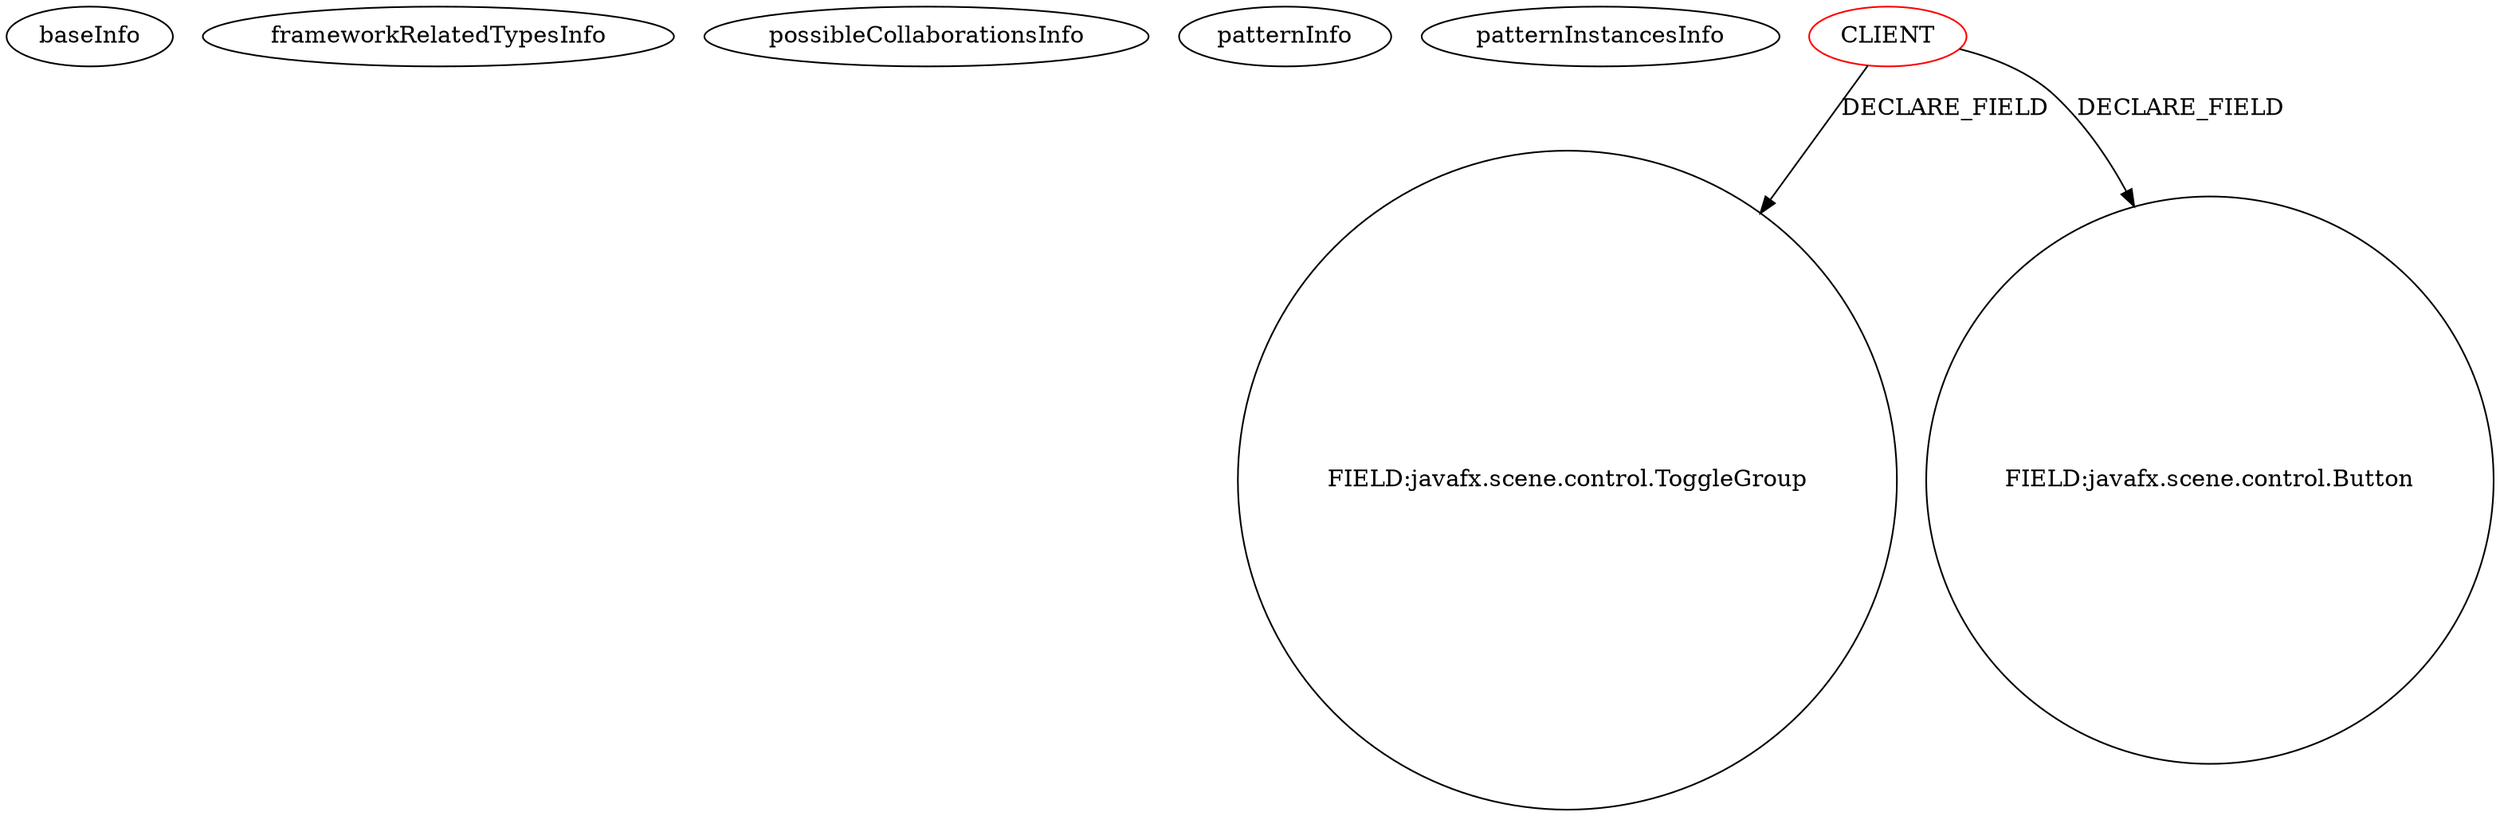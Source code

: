 digraph {
baseInfo[graphId=2288,category="pattern",isAnonymous=false,possibleRelation=false]
frameworkRelatedTypesInfo[]
possibleCollaborationsInfo[]
patternInfo[frequency=9.0,patternRootClient=0]
patternInstancesInfo[0="matanghuy-SPCA~/matanghuy-SPCA/SPCA-master/SPCA/src/controllers/TransController.java~TransController~3572",1="joelburget-miftiwac~/joelburget-miftiwac/miftiwac-master/src/Dynamic_page.java~Dynamic_page~3333",2="amr390-SAT~/amr390-SAT/SAT-master/src/satcucharitas/SatMainViewController.java~SatMainViewController~1853",3="novosga-painel-fx~/novosga-painel-fx/painel-fx-master/src/org/novosga/painel/client/ui/Controller.java~Controller~3787",4="sushkrish-CityLife~/sushkrish-CityLife/CityLife-master/src/view/SelectHome.java~SelectHome~4329",5="sushkrish-CityLife~/sushkrish-CityLife/CityLife-master/src/view/SelectWork.java~SelectWork~4347",6="svadlamudi-GaussJordanElimination~/svadlamudi-GaussJordanElimination/GaussJordanElimination-master/src/gauss/jordan/elimination/MainController.java~MainController~4396",7="ajithkp560-quizmaster~/ajithkp560-quizmaster/quizmaster-master/QuizProgram_SRC/QuizProgram/src/quizprogram/SampleController.java~SampleController~1753",8="RomeoGolf-BC~/RomeoGolf-BC/BC-master/src/romeogolf/bc/MainController.java~MainController~1142"]
20[label="FIELD:javafx.scene.control.ToggleGroup",vertexType="FIELD_DECLARATION",isFrameworkType=false,shape=circle]
0[label="CLIENT",vertexType="ROOT_CLIENT_CLASS_DECLARATION",isFrameworkType=false,color=red]
24[label="FIELD:javafx.scene.control.Button",vertexType="FIELD_DECLARATION",isFrameworkType=false,shape=circle]
0->24[label="DECLARE_FIELD"]
0->20[label="DECLARE_FIELD"]
}
